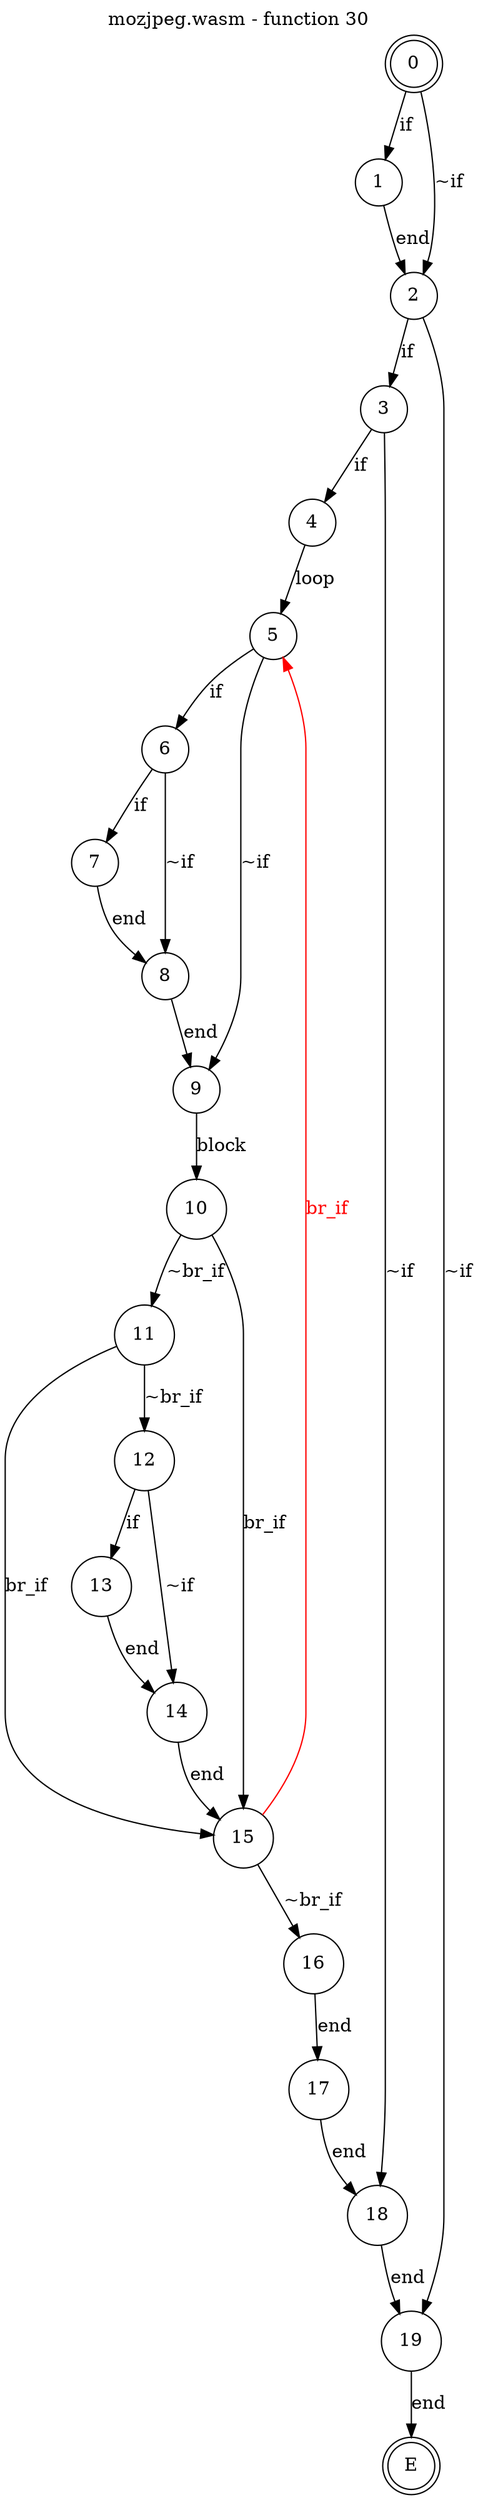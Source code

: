 digraph finite_state_machine {
    label = "mozjpeg.wasm - function 30"
    labelloc =  t
    labelfontsize = 16
    labelfontcolor = black
    labelfontname = "Helvetica"
    node [shape = doublecircle]; 0 E ;
    node [shape = circle];
    0 -> 1[label="if"];
    0 -> 2[label="~if"];
    1 -> 2[label="end"];
    2 -> 3[label="if"];
    2 -> 19[label="~if"];
    3 -> 4[label="if"];
    3 -> 18[label="~if"];
    4 -> 5[label="loop"];
    5 -> 6[label="if"];
    5 -> 9[label="~if"];
    6 -> 7[label="if"];
    6 -> 8[label="~if"];
    7 -> 8[label="end"];
    8 -> 9[label="end"];
    9 -> 10[label="block"];
    10 -> 11[label="~br_if"];
    10 -> 15[label="br_if"];
    11 -> 12[label="~br_if"];
    11 -> 15[label="br_if"];
    12 -> 13[label="if"];
    12 -> 14[label="~if"];
    13 -> 14[label="end"];
    14 -> 15[label="end"];
    15 -> 16[label="~br_if"];
    15 -> 5[color="red" fontcolor="red" label="br_if"];
    16 -> 17[label="end"];
    17 -> 18[label="end"];
    18 -> 19[label="end"];
    19 -> E[label="end"];
}
